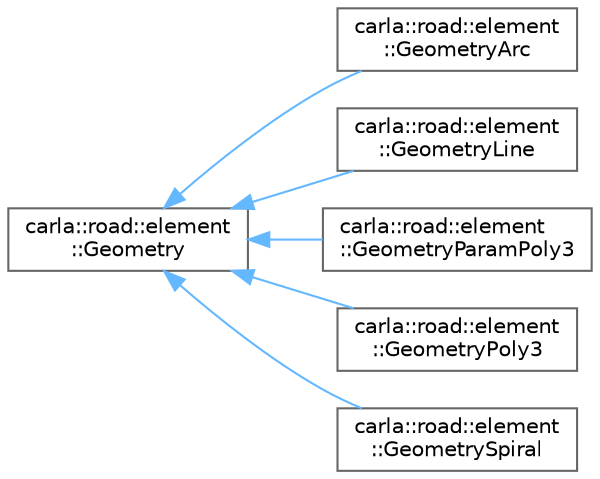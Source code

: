digraph "类继承关系图"
{
 // INTERACTIVE_SVG=YES
 // LATEX_PDF_SIZE
  bgcolor="transparent";
  edge [fontname=Helvetica,fontsize=10,labelfontname=Helvetica,labelfontsize=10];
  node [fontname=Helvetica,fontsize=10,shape=box,height=0.2,width=0.4];
  rankdir="LR";
  Node0 [id="Node000000",label="carla::road::element\l::Geometry",height=0.2,width=0.4,color="grey40", fillcolor="white", style="filled",URL="$d6/db0/classcarla_1_1road_1_1element_1_1Geometry.html",tooltip=" "];
  Node0 -> Node1 [id="edge79_Node000000_Node000001",dir="back",color="steelblue1",style="solid",tooltip=" "];
  Node1 [id="Node000001",label="carla::road::element\l::GeometryArc",height=0.2,width=0.4,color="grey40", fillcolor="white", style="filled",URL="$d2/d63/classcarla_1_1road_1_1element_1_1GeometryArc.html",tooltip=" "];
  Node0 -> Node2 [id="edge80_Node000000_Node000002",dir="back",color="steelblue1",style="solid",tooltip=" "];
  Node2 [id="Node000002",label="carla::road::element\l::GeometryLine",height=0.2,width=0.4,color="grey40", fillcolor="white", style="filled",URL="$d2/da7/classcarla_1_1road_1_1element_1_1GeometryLine.html",tooltip=" "];
  Node0 -> Node3 [id="edge81_Node000000_Node000003",dir="back",color="steelblue1",style="solid",tooltip=" "];
  Node3 [id="Node000003",label="carla::road::element\l::GeometryParamPoly3",height=0.2,width=0.4,color="grey40", fillcolor="white", style="filled",URL="$da/dfa/classcarla_1_1road_1_1element_1_1GeometryParamPoly3.html",tooltip=" "];
  Node0 -> Node4 [id="edge82_Node000000_Node000004",dir="back",color="steelblue1",style="solid",tooltip=" "];
  Node4 [id="Node000004",label="carla::road::element\l::GeometryPoly3",height=0.2,width=0.4,color="grey40", fillcolor="white", style="filled",URL="$da/dee/classcarla_1_1road_1_1element_1_1GeometryPoly3.html",tooltip=" "];
  Node0 -> Node5 [id="edge83_Node000000_Node000005",dir="back",color="steelblue1",style="solid",tooltip=" "];
  Node5 [id="Node000005",label="carla::road::element\l::GeometrySpiral",height=0.2,width=0.4,color="grey40", fillcolor="white", style="filled",URL="$de/d24/classcarla_1_1road_1_1element_1_1GeometrySpiral.html",tooltip=" "];
}
